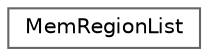 digraph "类继承关系图"
{
 // LATEX_PDF_SIZE
  bgcolor="transparent";
  edge [fontname=Helvetica,fontsize=10,labelfontname=Helvetica,labelfontsize=10];
  node [fontname=Helvetica,fontsize=10,shape=box,height=0.2,width=0.4];
  rankdir="LR";
  Node0 [id="Node000000",label="MemRegionList",height=0.2,width=0.4,color="grey40", fillcolor="white", style="filled",URL="$class_mem_region_list.html",tooltip=" "];
}
